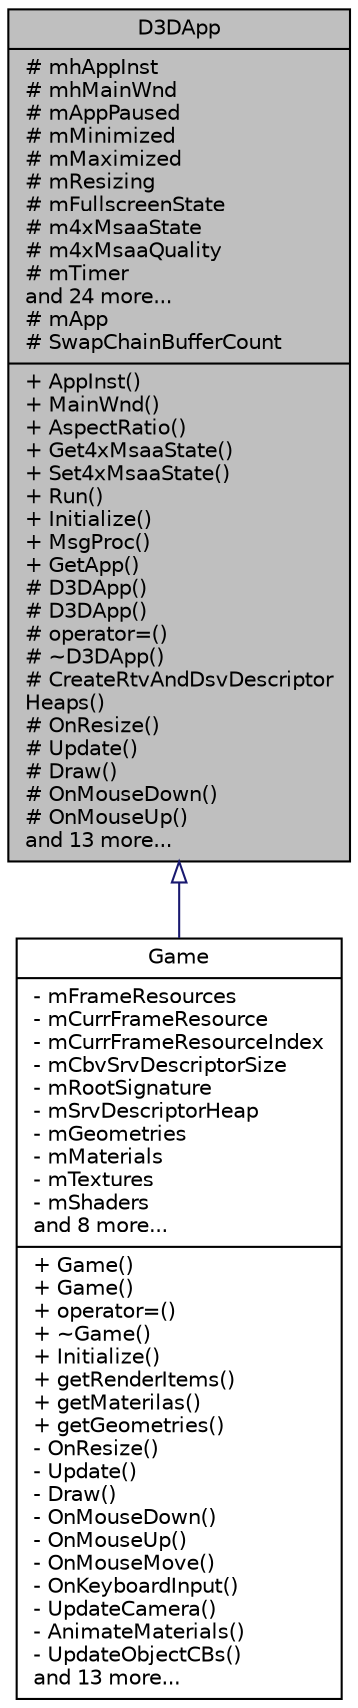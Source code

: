 digraph "D3DApp"
{
 // LATEX_PDF_SIZE
  edge [fontname="Helvetica",fontsize="10",labelfontname="Helvetica",labelfontsize="10"];
  node [fontname="Helvetica",fontsize="10",shape=record];
  Node1 [label="{D3DApp\n|# mhAppInst\l# mhMainWnd\l# mAppPaused\l# mMinimized\l# mMaximized\l# mResizing\l# mFullscreenState\l# m4xMsaaState\l# m4xMsaaQuality\l# mTimer\land 24 more...\l# mApp\l# SwapChainBufferCount\l|+ AppInst()\l+ MainWnd()\l+ AspectRatio()\l+ Get4xMsaaState()\l+ Set4xMsaaState()\l+ Run()\l+ Initialize()\l+ MsgProc()\l+ GetApp()\l# D3DApp()\l# D3DApp()\l# operator=()\l# ~D3DApp()\l# CreateRtvAndDsvDescriptor\lHeaps()\l# OnResize()\l# Update()\l# Draw()\l# OnMouseDown()\l# OnMouseUp()\land 13 more...\l}",height=0.2,width=0.4,color="black", fillcolor="grey75", style="filled", fontcolor="black",tooltip=" "];
  Node1 -> Node2 [dir="back",color="midnightblue",fontsize="10",style="solid",arrowtail="onormal",fontname="Helvetica"];
  Node2 [label="{Game\n|- mFrameResources\l- mCurrFrameResource\l- mCurrFrameResourceIndex\l- mCbvSrvDescriptorSize\l- mRootSignature\l- mSrvDescriptorHeap\l- mGeometries\l- mMaterials\l- mTextures\l- mShaders\land 8 more...\l|+ Game()\l+ Game()\l+ operator=()\l+ ~Game()\l+ Initialize()\l+ getRenderItems()\l+ getMaterilas()\l+ getGeometries()\l- OnResize()\l- Update()\l- Draw()\l- OnMouseDown()\l- OnMouseUp()\l- OnMouseMove()\l- OnKeyboardInput()\l- UpdateCamera()\l- AnimateMaterials()\l- UpdateObjectCBs()\land 13 more...\l}",height=0.2,width=0.4,color="black", fillcolor="white", style="filled",URL="$class_game.html",tooltip=" "];
}
